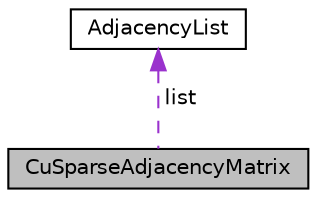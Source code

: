 digraph "CuSparseAdjacencyMatrix"
{
 // LATEX_PDF_SIZE
  edge [fontname="Helvetica",fontsize="10",labelfontname="Helvetica",labelfontsize="10"];
  node [fontname="Helvetica",fontsize="10",shape=record];
  Node1 [label="CuSparseAdjacencyMatrix",height=0.2,width=0.4,color="black", fillcolor="grey75", style="filled", fontcolor="black",tooltip="Stored in CSC format!"];
  Node2 -> Node1 [dir="back",color="darkorchid3",fontsize="10",style="dashed",label=" list" ,fontname="Helvetica"];
  Node2 [label="AdjacencyList",height=0.2,width=0.4,color="black", fillcolor="white", style="filled",URL="$struct_adjacency_list.html",tooltip=" "];
}
